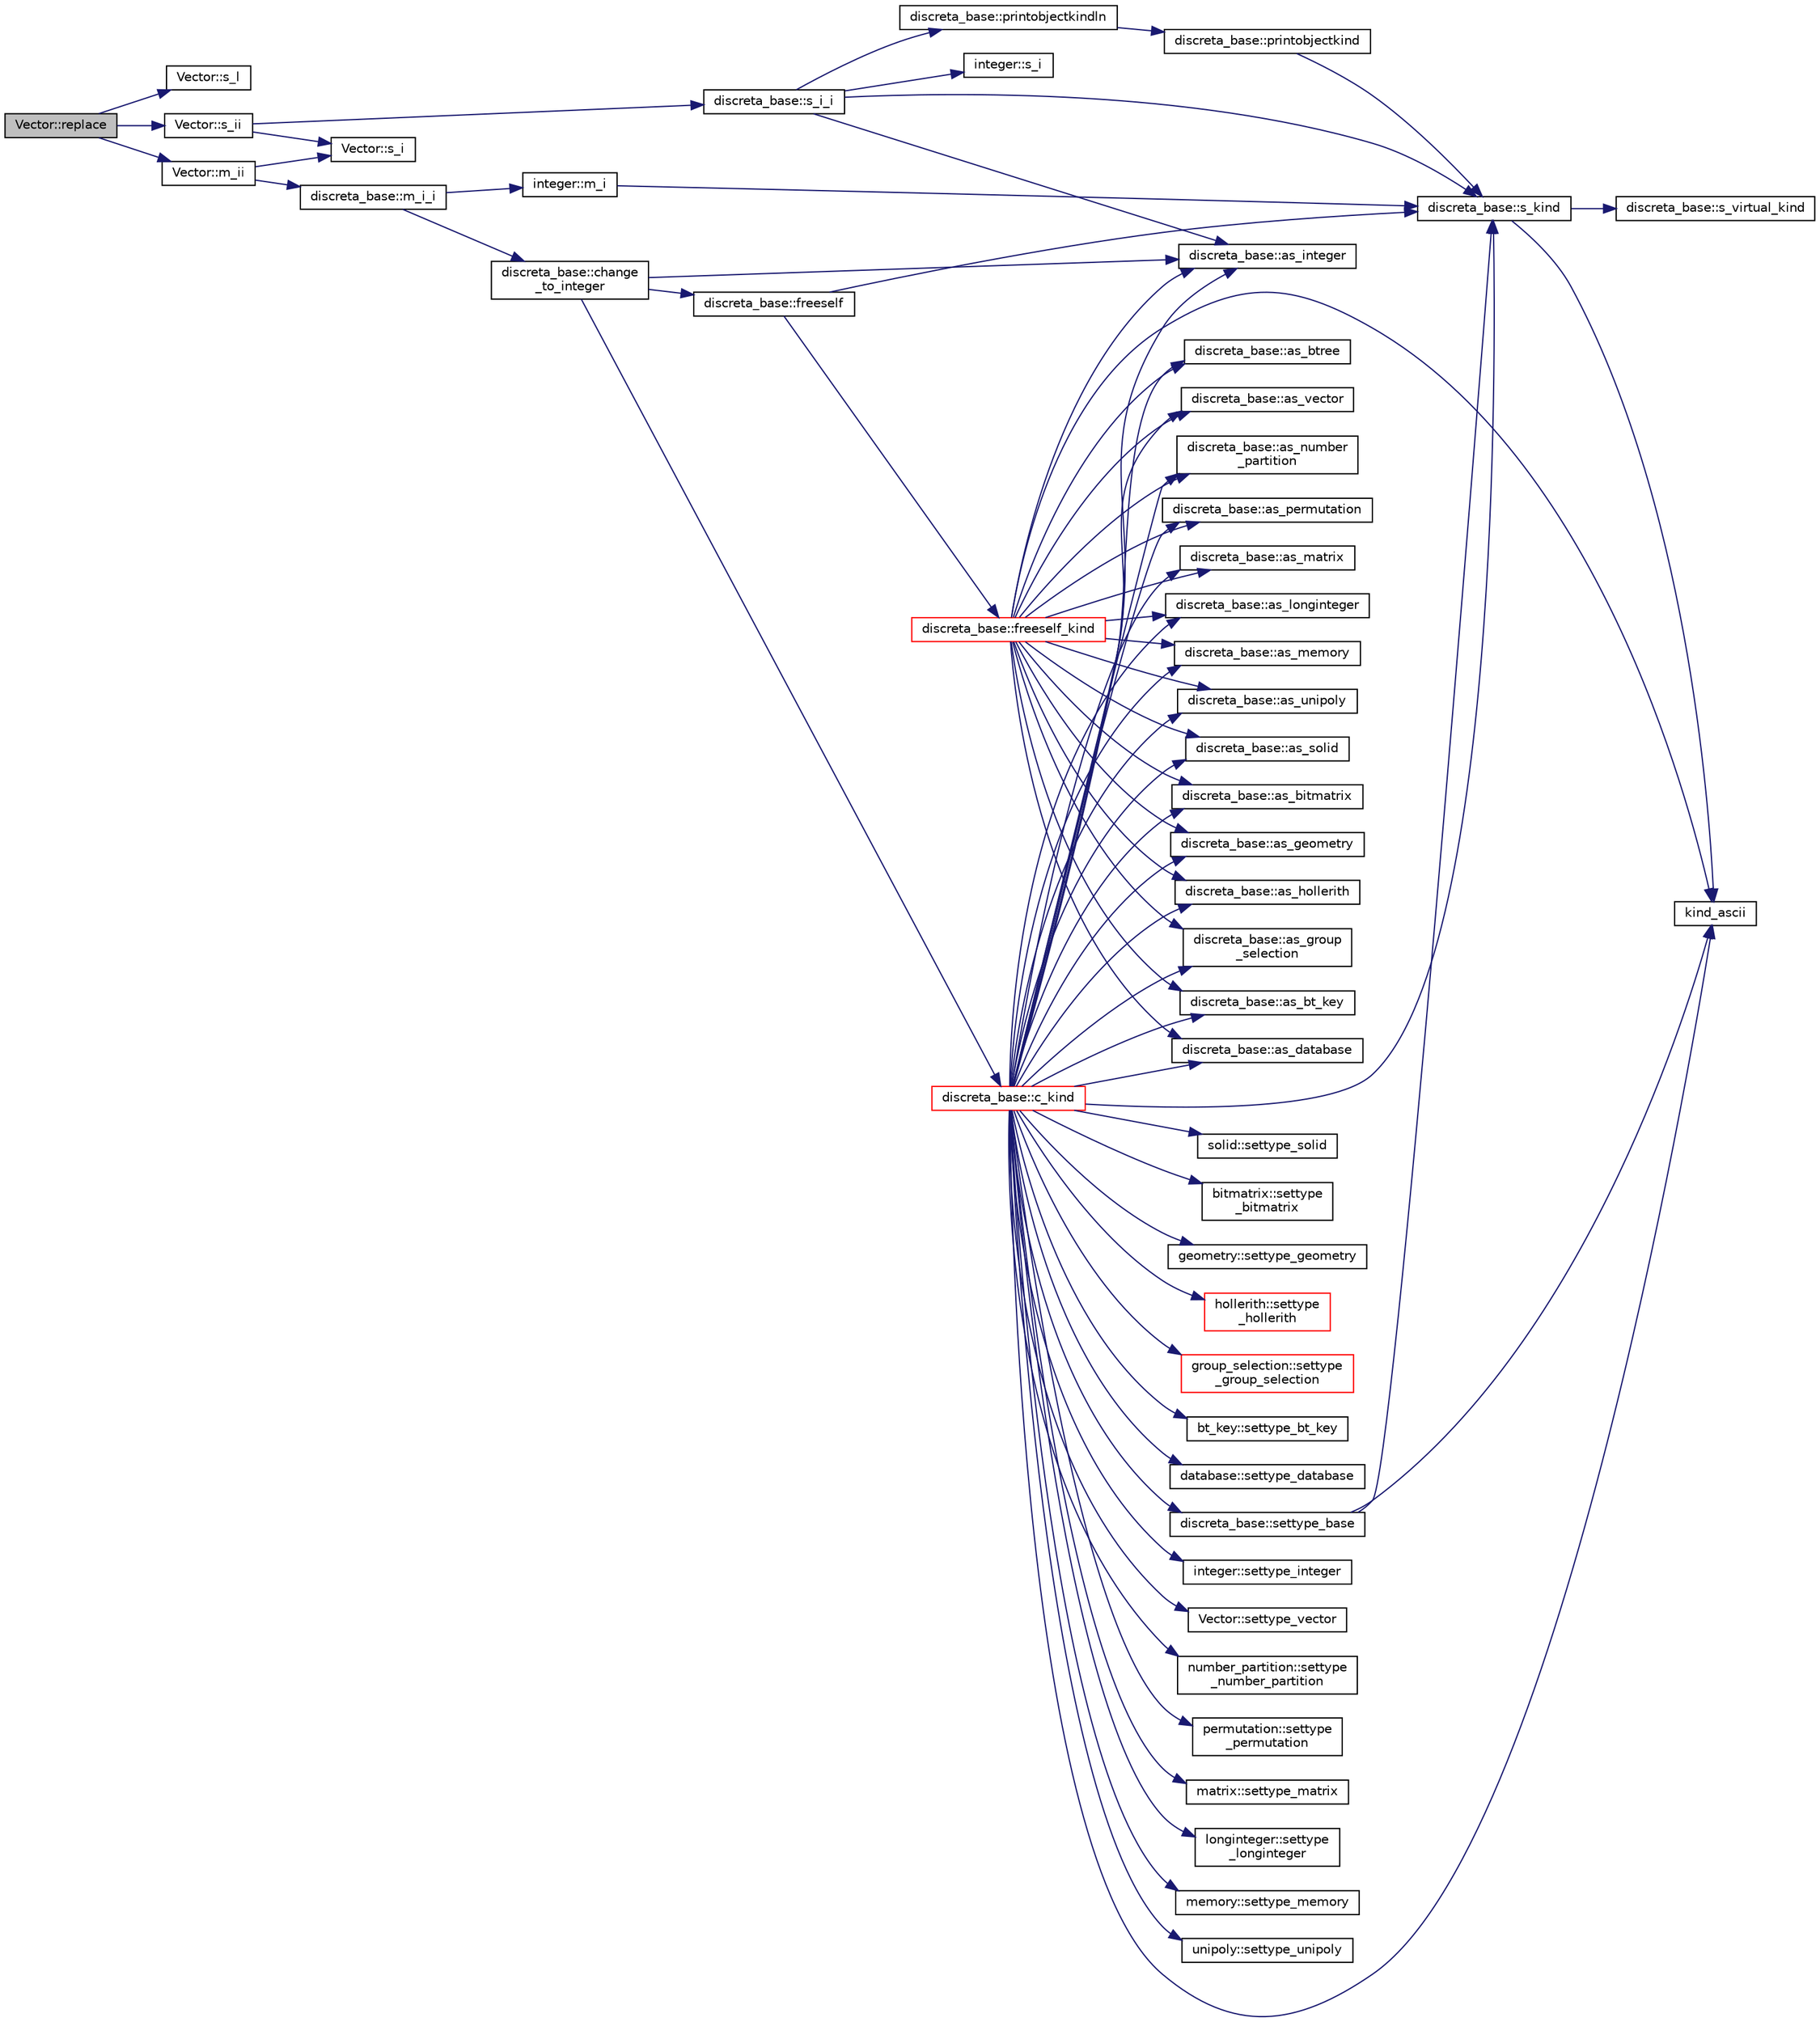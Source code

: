 digraph "Vector::replace"
{
  edge [fontname="Helvetica",fontsize="10",labelfontname="Helvetica",labelfontsize="10"];
  node [fontname="Helvetica",fontsize="10",shape=record];
  rankdir="LR";
  Node4639 [label="Vector::replace",height=0.2,width=0.4,color="black", fillcolor="grey75", style="filled", fontcolor="black"];
  Node4639 -> Node4640 [color="midnightblue",fontsize="10",style="solid",fontname="Helvetica"];
  Node4640 [label="Vector::s_l",height=0.2,width=0.4,color="black", fillcolor="white", style="filled",URL="$d5/db2/class_vector.html#ad2dc082288f858d22a528832289e0704"];
  Node4639 -> Node4641 [color="midnightblue",fontsize="10",style="solid",fontname="Helvetica"];
  Node4641 [label="Vector::s_ii",height=0.2,width=0.4,color="black", fillcolor="white", style="filled",URL="$d5/db2/class_vector.html#a75d4942cc7b9794717b4846c10520db8"];
  Node4641 -> Node4642 [color="midnightblue",fontsize="10",style="solid",fontname="Helvetica"];
  Node4642 [label="Vector::s_i",height=0.2,width=0.4,color="black", fillcolor="white", style="filled",URL="$d5/db2/class_vector.html#a1c4fe1752523df8119f70dd550244871"];
  Node4641 -> Node4643 [color="midnightblue",fontsize="10",style="solid",fontname="Helvetica"];
  Node4643 [label="discreta_base::s_i_i",height=0.2,width=0.4,color="black", fillcolor="white", style="filled",URL="$d7/d71/classdiscreta__base.html#aadb92c01fbe69b3034b0214b33fbc735"];
  Node4643 -> Node4644 [color="midnightblue",fontsize="10",style="solid",fontname="Helvetica"];
  Node4644 [label="discreta_base::s_kind",height=0.2,width=0.4,color="black", fillcolor="white", style="filled",URL="$d7/d71/classdiscreta__base.html#a8a830025c74adbbc3362418a7c2ba157"];
  Node4644 -> Node4645 [color="midnightblue",fontsize="10",style="solid",fontname="Helvetica"];
  Node4645 [label="discreta_base::s_virtual_kind",height=0.2,width=0.4,color="black", fillcolor="white", style="filled",URL="$d7/d71/classdiscreta__base.html#a52778a6d6943a468be083d0785d418fb"];
  Node4644 -> Node4646 [color="midnightblue",fontsize="10",style="solid",fontname="Helvetica"];
  Node4646 [label="kind_ascii",height=0.2,width=0.4,color="black", fillcolor="white", style="filled",URL="$d9/d60/discreta_8h.html#ad0ce825a9f29bc6cec27e1b64cfe27bf"];
  Node4643 -> Node4647 [color="midnightblue",fontsize="10",style="solid",fontname="Helvetica"];
  Node4647 [label="discreta_base::printobjectkindln",height=0.2,width=0.4,color="black", fillcolor="white", style="filled",URL="$d7/d71/classdiscreta__base.html#a677ccc8f392ebedde05e453f8cf59559"];
  Node4647 -> Node4648 [color="midnightblue",fontsize="10",style="solid",fontname="Helvetica"];
  Node4648 [label="discreta_base::printobjectkind",height=0.2,width=0.4,color="black", fillcolor="white", style="filled",URL="$d7/d71/classdiscreta__base.html#aa75a1314aa706909b029664944904231"];
  Node4648 -> Node4644 [color="midnightblue",fontsize="10",style="solid",fontname="Helvetica"];
  Node4643 -> Node4649 [color="midnightblue",fontsize="10",style="solid",fontname="Helvetica"];
  Node4649 [label="discreta_base::as_integer",height=0.2,width=0.4,color="black", fillcolor="white", style="filled",URL="$d7/d71/classdiscreta__base.html#a00d7691eaf874fd283d942692fe8dd26"];
  Node4643 -> Node4650 [color="midnightblue",fontsize="10",style="solid",fontname="Helvetica"];
  Node4650 [label="integer::s_i",height=0.2,width=0.4,color="black", fillcolor="white", style="filled",URL="$d0/de5/classinteger.html#adf28e9f94d4c844adaa950deeb80b904"];
  Node4639 -> Node4651 [color="midnightblue",fontsize="10",style="solid",fontname="Helvetica"];
  Node4651 [label="Vector::m_ii",height=0.2,width=0.4,color="black", fillcolor="white", style="filled",URL="$d5/db2/class_vector.html#aa6a97eabb43f192a47947f4f6acbb04d"];
  Node4651 -> Node4642 [color="midnightblue",fontsize="10",style="solid",fontname="Helvetica"];
  Node4651 -> Node4652 [color="midnightblue",fontsize="10",style="solid",fontname="Helvetica"];
  Node4652 [label="discreta_base::m_i_i",height=0.2,width=0.4,color="black", fillcolor="white", style="filled",URL="$d7/d71/classdiscreta__base.html#aa231464a9d4bc233f66608021c9ad997"];
  Node4652 -> Node4653 [color="midnightblue",fontsize="10",style="solid",fontname="Helvetica"];
  Node4653 [label="discreta_base::change\l_to_integer",height=0.2,width=0.4,color="black", fillcolor="white", style="filled",URL="$d7/d71/classdiscreta__base.html#a58a5a5bd8f8e6f2dd7b4483b66dc7bb9"];
  Node4653 -> Node4654 [color="midnightblue",fontsize="10",style="solid",fontname="Helvetica"];
  Node4654 [label="discreta_base::freeself",height=0.2,width=0.4,color="black", fillcolor="white", style="filled",URL="$d7/d71/classdiscreta__base.html#a9a3c9501a562293b5667c11b9174d6e5"];
  Node4654 -> Node4655 [color="midnightblue",fontsize="10",style="solid",fontname="Helvetica"];
  Node4655 [label="discreta_base::freeself_kind",height=0.2,width=0.4,color="red", fillcolor="white", style="filled",URL="$d7/d71/classdiscreta__base.html#a63a23ada2165b3838fab719ed458cec8"];
  Node4655 -> Node4649 [color="midnightblue",fontsize="10",style="solid",fontname="Helvetica"];
  Node4655 -> Node4659 [color="midnightblue",fontsize="10",style="solid",fontname="Helvetica"];
  Node4659 [label="discreta_base::as_vector",height=0.2,width=0.4,color="black", fillcolor="white", style="filled",URL="$d7/d71/classdiscreta__base.html#a7bdd6cae39c380b128ee9e17e42cf020"];
  Node4655 -> Node4662 [color="midnightblue",fontsize="10",style="solid",fontname="Helvetica"];
  Node4662 [label="discreta_base::as_number\l_partition",height=0.2,width=0.4,color="black", fillcolor="white", style="filled",URL="$d7/d71/classdiscreta__base.html#a307aa09de0e925d46697707968ffab00"];
  Node4655 -> Node4664 [color="midnightblue",fontsize="10",style="solid",fontname="Helvetica"];
  Node4664 [label="discreta_base::as_permutation",height=0.2,width=0.4,color="black", fillcolor="white", style="filled",URL="$d7/d71/classdiscreta__base.html#aa4e72f36a82984239b12ae831e131098"];
  Node4655 -> Node4666 [color="midnightblue",fontsize="10",style="solid",fontname="Helvetica"];
  Node4666 [label="discreta_base::as_matrix",height=0.2,width=0.4,color="black", fillcolor="white", style="filled",URL="$d7/d71/classdiscreta__base.html#ae4d7f56d917a4707b838fbffde6467ff"];
  Node4655 -> Node4669 [color="midnightblue",fontsize="10",style="solid",fontname="Helvetica"];
  Node4669 [label="discreta_base::as_longinteger",height=0.2,width=0.4,color="black", fillcolor="white", style="filled",URL="$d7/d71/classdiscreta__base.html#a20a094639eb711b10c8694c51937f7cd"];
  Node4655 -> Node4672 [color="midnightblue",fontsize="10",style="solid",fontname="Helvetica"];
  Node4672 [label="discreta_base::as_memory",height=0.2,width=0.4,color="black", fillcolor="white", style="filled",URL="$d7/d71/classdiscreta__base.html#ad94b2d7dce0cd4fa22db57f6e79c4bd2"];
  Node4655 -> Node4674 [color="midnightblue",fontsize="10",style="solid",fontname="Helvetica"];
  Node4674 [label="discreta_base::as_unipoly",height=0.2,width=0.4,color="black", fillcolor="white", style="filled",URL="$d7/d71/classdiscreta__base.html#ad50d8027f039fe5c2478cddb243adc9d"];
  Node4655 -> Node4676 [color="midnightblue",fontsize="10",style="solid",fontname="Helvetica"];
  Node4676 [label="discreta_base::as_solid",height=0.2,width=0.4,color="black", fillcolor="white", style="filled",URL="$d7/d71/classdiscreta__base.html#a1fc5f2b85ec97ab0a69dd64903c970a5"];
  Node4655 -> Node4678 [color="midnightblue",fontsize="10",style="solid",fontname="Helvetica"];
  Node4678 [label="discreta_base::as_bitmatrix",height=0.2,width=0.4,color="black", fillcolor="white", style="filled",URL="$d7/d71/classdiscreta__base.html#a071ad54ea8ef6c9d1d15f532e5a76df6"];
  Node4655 -> Node4680 [color="midnightblue",fontsize="10",style="solid",fontname="Helvetica"];
  Node4680 [label="discreta_base::as_geometry",height=0.2,width=0.4,color="black", fillcolor="white", style="filled",URL="$d7/d71/classdiscreta__base.html#a38fc7b4cdd830703e9d87354b79bc5c8"];
  Node4655 -> Node4682 [color="midnightblue",fontsize="10",style="solid",fontname="Helvetica"];
  Node4682 [label="discreta_base::as_hollerith",height=0.2,width=0.4,color="black", fillcolor="white", style="filled",URL="$d7/d71/classdiscreta__base.html#a3e66f82711f314710107e2f29e589690"];
  Node4655 -> Node4684 [color="midnightblue",fontsize="10",style="solid",fontname="Helvetica"];
  Node4684 [label="discreta_base::as_group\l_selection",height=0.2,width=0.4,color="black", fillcolor="white", style="filled",URL="$d7/d71/classdiscreta__base.html#aae1bac4883c567718bef9fb610abbdc8"];
  Node4655 -> Node4686 [color="midnightblue",fontsize="10",style="solid",fontname="Helvetica"];
  Node4686 [label="discreta_base::as_bt_key",height=0.2,width=0.4,color="black", fillcolor="white", style="filled",URL="$d7/d71/classdiscreta__base.html#a2734c6e08dca17cf6588bd5064ec1b9f"];
  Node4655 -> Node4688 [color="midnightblue",fontsize="10",style="solid",fontname="Helvetica"];
  Node4688 [label="discreta_base::as_database",height=0.2,width=0.4,color="black", fillcolor="white", style="filled",URL="$d7/d71/classdiscreta__base.html#ab055d39d58210a2b03ba3d33703b09a9"];
  Node4655 -> Node4690 [color="midnightblue",fontsize="10",style="solid",fontname="Helvetica"];
  Node4690 [label="discreta_base::as_btree",height=0.2,width=0.4,color="black", fillcolor="white", style="filled",URL="$d7/d71/classdiscreta__base.html#a78e76674cef2ec113c17989c11288778"];
  Node4655 -> Node4646 [color="midnightblue",fontsize="10",style="solid",fontname="Helvetica"];
  Node4654 -> Node4644 [color="midnightblue",fontsize="10",style="solid",fontname="Helvetica"];
  Node4653 -> Node4696 [color="midnightblue",fontsize="10",style="solid",fontname="Helvetica"];
  Node4696 [label="discreta_base::c_kind",height=0.2,width=0.4,color="red", fillcolor="white", style="filled",URL="$d7/d71/classdiscreta__base.html#adc2ff61589c2d083688e7a43f333cb62"];
  Node4696 -> Node4697 [color="midnightblue",fontsize="10",style="solid",fontname="Helvetica"];
  Node4697 [label="discreta_base::settype_base",height=0.2,width=0.4,color="black", fillcolor="white", style="filled",URL="$d7/d71/classdiscreta__base.html#a4f42899a89447d1c3993ea07c38f8ad4"];
  Node4697 -> Node4644 [color="midnightblue",fontsize="10",style="solid",fontname="Helvetica"];
  Node4697 -> Node4646 [color="midnightblue",fontsize="10",style="solid",fontname="Helvetica"];
  Node4696 -> Node4649 [color="midnightblue",fontsize="10",style="solid",fontname="Helvetica"];
  Node4696 -> Node4698 [color="midnightblue",fontsize="10",style="solid",fontname="Helvetica"];
  Node4698 [label="integer::settype_integer",height=0.2,width=0.4,color="black", fillcolor="white", style="filled",URL="$d0/de5/classinteger.html#a6265c65ef311229acd513d748faba796"];
  Node4696 -> Node4659 [color="midnightblue",fontsize="10",style="solid",fontname="Helvetica"];
  Node4696 -> Node4699 [color="midnightblue",fontsize="10",style="solid",fontname="Helvetica"];
  Node4699 [label="Vector::settype_vector",height=0.2,width=0.4,color="black", fillcolor="white", style="filled",URL="$d5/db2/class_vector.html#a34e0d00b18c051f23904a8429fa6c8b4"];
  Node4696 -> Node4662 [color="midnightblue",fontsize="10",style="solid",fontname="Helvetica"];
  Node4696 -> Node4700 [color="midnightblue",fontsize="10",style="solid",fontname="Helvetica"];
  Node4700 [label="number_partition::settype\l_number_partition",height=0.2,width=0.4,color="black", fillcolor="white", style="filled",URL="$df/d50/classnumber__partition.html#a3aaec1b557758f643ffc8555bbc358be"];
  Node4696 -> Node4664 [color="midnightblue",fontsize="10",style="solid",fontname="Helvetica"];
  Node4696 -> Node4701 [color="midnightblue",fontsize="10",style="solid",fontname="Helvetica"];
  Node4701 [label="permutation::settype\l_permutation",height=0.2,width=0.4,color="black", fillcolor="white", style="filled",URL="$d0/d08/classpermutation.html#af1eea29f86195cede9562e444664c28c"];
  Node4696 -> Node4666 [color="midnightblue",fontsize="10",style="solid",fontname="Helvetica"];
  Node4696 -> Node4702 [color="midnightblue",fontsize="10",style="solid",fontname="Helvetica"];
  Node4702 [label="matrix::settype_matrix",height=0.2,width=0.4,color="black", fillcolor="white", style="filled",URL="$d1/d8d/classmatrix.html#a1780283a64a789e4084d792683d276bb"];
  Node4696 -> Node4669 [color="midnightblue",fontsize="10",style="solid",fontname="Helvetica"];
  Node4696 -> Node4703 [color="midnightblue",fontsize="10",style="solid",fontname="Helvetica"];
  Node4703 [label="longinteger::settype\l_longinteger",height=0.2,width=0.4,color="black", fillcolor="white", style="filled",URL="$d3/d71/classlonginteger.html#ae5f811ece8df31b9ff114368a18e1dc5"];
  Node4696 -> Node4672 [color="midnightblue",fontsize="10",style="solid",fontname="Helvetica"];
  Node4696 -> Node4704 [color="midnightblue",fontsize="10",style="solid",fontname="Helvetica"];
  Node4704 [label="memory::settype_memory",height=0.2,width=0.4,color="black", fillcolor="white", style="filled",URL="$d8/d99/classmemory.html#a33aae277f9b8fe36b02e9d5da895451b"];
  Node4696 -> Node4674 [color="midnightblue",fontsize="10",style="solid",fontname="Helvetica"];
  Node4696 -> Node4705 [color="midnightblue",fontsize="10",style="solid",fontname="Helvetica"];
  Node4705 [label="unipoly::settype_unipoly",height=0.2,width=0.4,color="black", fillcolor="white", style="filled",URL="$d1/d89/classunipoly.html#a8db854fcc85c5e1150b1f1b1c005c95b"];
  Node4696 -> Node4676 [color="midnightblue",fontsize="10",style="solid",fontname="Helvetica"];
  Node4696 -> Node4706 [color="midnightblue",fontsize="10",style="solid",fontname="Helvetica"];
  Node4706 [label="solid::settype_solid",height=0.2,width=0.4,color="black", fillcolor="white", style="filled",URL="$d8/def/classsolid.html#a775bd4821f75a8aee4ea3d4335ff90e0"];
  Node4696 -> Node4678 [color="midnightblue",fontsize="10",style="solid",fontname="Helvetica"];
  Node4696 -> Node4707 [color="midnightblue",fontsize="10",style="solid",fontname="Helvetica"];
  Node4707 [label="bitmatrix::settype\l_bitmatrix",height=0.2,width=0.4,color="black", fillcolor="white", style="filled",URL="$de/dc8/classbitmatrix.html#acb571d947f9526665ebbdc0ce3e2a973"];
  Node4696 -> Node4680 [color="midnightblue",fontsize="10",style="solid",fontname="Helvetica"];
  Node4696 -> Node4708 [color="midnightblue",fontsize="10",style="solid",fontname="Helvetica"];
  Node4708 [label="geometry::settype_geometry",height=0.2,width=0.4,color="black", fillcolor="white", style="filled",URL="$da/d44/classgeometry.html#ab4a336baba6a3f56f5ffa053a5be5ba7"];
  Node4696 -> Node4682 [color="midnightblue",fontsize="10",style="solid",fontname="Helvetica"];
  Node4696 -> Node4709 [color="midnightblue",fontsize="10",style="solid",fontname="Helvetica"];
  Node4709 [label="hollerith::settype\l_hollerith",height=0.2,width=0.4,color="red", fillcolor="white", style="filled",URL="$d8/d99/classhollerith.html#a23bbd4acfc88a0e90f1245f243f51f76"];
  Node4696 -> Node4684 [color="midnightblue",fontsize="10",style="solid",fontname="Helvetica"];
  Node4696 -> Node4711 [color="midnightblue",fontsize="10",style="solid",fontname="Helvetica"];
  Node4711 [label="group_selection::settype\l_group_selection",height=0.2,width=0.4,color="red", fillcolor="white", style="filled",URL="$d6/db0/classgroup__selection.html#a015ed73b7b8d784bedd4d11ac1fc0ec1"];
  Node4696 -> Node4686 [color="midnightblue",fontsize="10",style="solid",fontname="Helvetica"];
  Node4696 -> Node4713 [color="midnightblue",fontsize="10",style="solid",fontname="Helvetica"];
  Node4713 [label="bt_key::settype_bt_key",height=0.2,width=0.4,color="black", fillcolor="white", style="filled",URL="$d1/de5/classbt__key.html#a352bb10beb7c789d8d29373035824800"];
  Node4696 -> Node4688 [color="midnightblue",fontsize="10",style="solid",fontname="Helvetica"];
  Node4696 -> Node4714 [color="midnightblue",fontsize="10",style="solid",fontname="Helvetica"];
  Node4714 [label="database::settype_database",height=0.2,width=0.4,color="black", fillcolor="white", style="filled",URL="$db/d72/classdatabase.html#a014639aa001462e480eb1f3984839b72"];
  Node4696 -> Node4690 [color="midnightblue",fontsize="10",style="solid",fontname="Helvetica"];
  Node4696 -> Node4646 [color="midnightblue",fontsize="10",style="solid",fontname="Helvetica"];
  Node4696 -> Node4644 [color="midnightblue",fontsize="10",style="solid",fontname="Helvetica"];
  Node4653 -> Node4649 [color="midnightblue",fontsize="10",style="solid",fontname="Helvetica"];
  Node4652 -> Node4718 [color="midnightblue",fontsize="10",style="solid",fontname="Helvetica"];
  Node4718 [label="integer::m_i",height=0.2,width=0.4,color="black", fillcolor="white", style="filled",URL="$d0/de5/classinteger.html#a869091f0a0f35f5354c8c4a70250e8a9"];
  Node4718 -> Node4644 [color="midnightblue",fontsize="10",style="solid",fontname="Helvetica"];
}

